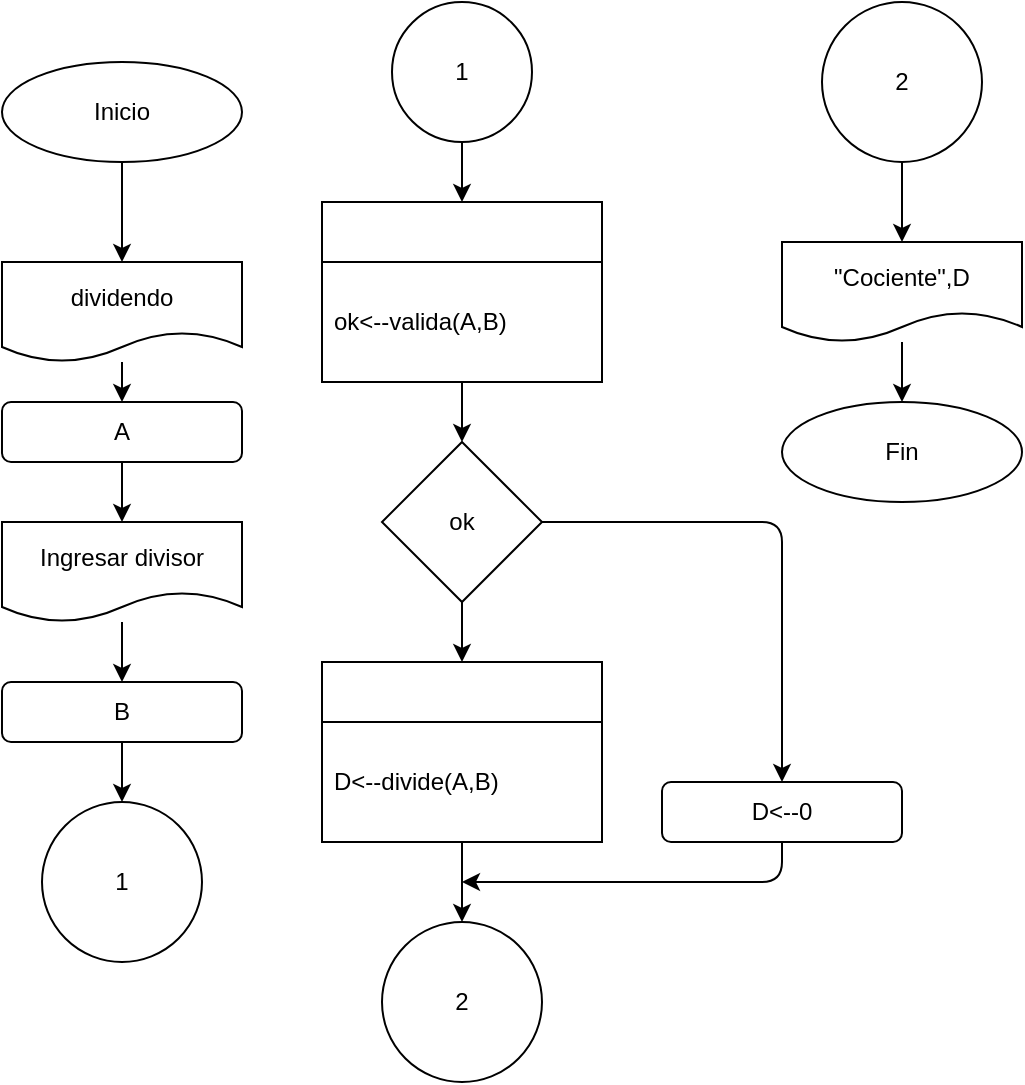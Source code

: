 <mxfile>
    <diagram id="DhXewp15lIKB7KImsJhi" name="Página-1">
        <mxGraphModel dx="880" dy="390" grid="1" gridSize="10" guides="1" tooltips="1" connect="1" arrows="1" fold="1" page="1" pageScale="1" pageWidth="827" pageHeight="1169" math="0" shadow="0">
            <root>
                <mxCell id="0"/>
                <mxCell id="1" parent="0"/>
                <mxCell id="18" style="edgeStyle=none;html=1;entryX=0.5;entryY=0;entryDx=0;entryDy=0;" parent="1" source="2" target="17" edge="1">
                    <mxGeometry relative="1" as="geometry"/>
                </mxCell>
                <mxCell id="2" value="Inicio" style="ellipse;whiteSpace=wrap;html=1;" parent="1" vertex="1">
                    <mxGeometry x="170" y="60" width="120" height="50" as="geometry"/>
                </mxCell>
                <mxCell id="21" style="edgeStyle=none;html=1;entryX=0.5;entryY=0;entryDx=0;entryDy=0;" parent="1" source="3" target="20" edge="1">
                    <mxGeometry relative="1" as="geometry"/>
                </mxCell>
                <mxCell id="3" value="A" style="rounded=1;whiteSpace=wrap;html=1;" parent="1" vertex="1">
                    <mxGeometry x="170" y="230" width="120" height="30" as="geometry"/>
                </mxCell>
                <mxCell id="19" style="edgeStyle=none;html=1;entryX=0.5;entryY=0;entryDx=0;entryDy=0;" parent="1" source="17" target="3" edge="1">
                    <mxGeometry relative="1" as="geometry"/>
                </mxCell>
                <mxCell id="17" value="dividendo" style="shape=document;whiteSpace=wrap;html=1;boundedLbl=1;" parent="1" vertex="1">
                    <mxGeometry x="170" y="160" width="120" height="50" as="geometry"/>
                </mxCell>
                <mxCell id="23" style="edgeStyle=none;html=1;" parent="1" source="20" target="22" edge="1">
                    <mxGeometry relative="1" as="geometry"/>
                </mxCell>
                <mxCell id="20" value="Ingresar divisor" style="shape=document;whiteSpace=wrap;html=1;boundedLbl=1;" parent="1" vertex="1">
                    <mxGeometry x="170" y="290" width="120" height="50" as="geometry"/>
                </mxCell>
                <mxCell id="25" style="edgeStyle=none;html=1;entryX=0.5;entryY=0;entryDx=0;entryDy=0;" parent="1" source="22" target="24" edge="1">
                    <mxGeometry relative="1" as="geometry"/>
                </mxCell>
                <mxCell id="22" value="B" style="rounded=1;whiteSpace=wrap;html=1;" parent="1" vertex="1">
                    <mxGeometry x="170" y="370" width="120" height="30" as="geometry"/>
                </mxCell>
                <mxCell id="24" value="1" style="ellipse;whiteSpace=wrap;html=1;aspect=fixed;" parent="1" vertex="1">
                    <mxGeometry x="190" y="430" width="80" height="80" as="geometry"/>
                </mxCell>
                <mxCell id="39" style="edgeStyle=none;html=1;entryX=0.5;entryY=0;entryDx=0;entryDy=0;" parent="1" source="26" target="35" edge="1">
                    <mxGeometry relative="1" as="geometry"/>
                </mxCell>
                <mxCell id="26" value="1" style="ellipse;whiteSpace=wrap;html=1;aspect=fixed;" parent="1" vertex="1">
                    <mxGeometry x="365" y="30" width="70" height="70" as="geometry"/>
                </mxCell>
                <mxCell id="47" style="edgeStyle=none;html=1;exitX=0.5;exitY=1;exitDx=0;exitDy=0;entryX=0.5;entryY=0;entryDx=0;entryDy=0;" parent="1" source="35" target="40" edge="1">
                    <mxGeometry relative="1" as="geometry"/>
                </mxCell>
                <mxCell id="35" value="" style="swimlane;fontStyle=0;childLayout=stackLayout;horizontal=1;startSize=30;horizontalStack=0;resizeParent=1;resizeParentMax=0;resizeLast=0;collapsible=1;marginBottom=0;whiteSpace=wrap;html=1;" parent="1" vertex="1">
                    <mxGeometry x="330" y="130" width="140" height="90" as="geometry"/>
                </mxCell>
                <mxCell id="36" value="ok&amp;lt;--valida(A,B)" style="text;strokeColor=none;fillColor=none;align=left;verticalAlign=middle;spacingLeft=4;spacingRight=4;overflow=hidden;points=[[0,0.5],[1,0.5]];portConstraint=eastwest;rotatable=0;whiteSpace=wrap;html=1;" parent="35" vertex="1">
                    <mxGeometry y="30" width="140" height="60" as="geometry"/>
                </mxCell>
                <mxCell id="48" style="edgeStyle=none;html=1;exitX=0.5;exitY=1;exitDx=0;exitDy=0;entryX=0.5;entryY=0;entryDx=0;entryDy=0;" parent="1" source="40" target="41" edge="1">
                    <mxGeometry relative="1" as="geometry"/>
                </mxCell>
                <mxCell id="53" style="edgeStyle=none;html=1;entryX=0.5;entryY=0;entryDx=0;entryDy=0;" parent="1" source="40" target="52" edge="1">
                    <mxGeometry relative="1" as="geometry">
                        <mxPoint x="590" y="360" as="targetPoint"/>
                        <Array as="points">
                            <mxPoint x="560" y="290"/>
                        </Array>
                    </mxGeometry>
                </mxCell>
                <mxCell id="40" value="ok" style="rhombus;whiteSpace=wrap;html=1;" parent="1" vertex="1">
                    <mxGeometry x="360" y="250" width="80" height="80" as="geometry"/>
                </mxCell>
                <mxCell id="49" style="edgeStyle=none;html=1;entryX=0.5;entryY=0;entryDx=0;entryDy=0;" parent="1" source="41" target="43" edge="1">
                    <mxGeometry relative="1" as="geometry"/>
                </mxCell>
                <mxCell id="41" value="" style="swimlane;fontStyle=0;childLayout=stackLayout;horizontal=1;startSize=30;horizontalStack=0;resizeParent=1;resizeParentMax=0;resizeLast=0;collapsible=1;marginBottom=0;whiteSpace=wrap;html=1;" parent="1" vertex="1">
                    <mxGeometry x="330" y="360" width="140" height="90" as="geometry"/>
                </mxCell>
                <mxCell id="42" value="D&amp;lt;--divide(A,B)" style="text;strokeColor=none;fillColor=none;align=left;verticalAlign=middle;spacingLeft=4;spacingRight=4;overflow=hidden;points=[[0,0.5],[1,0.5]];portConstraint=eastwest;rotatable=0;whiteSpace=wrap;html=1;" parent="41" vertex="1">
                    <mxGeometry y="30" width="140" height="60" as="geometry"/>
                </mxCell>
                <mxCell id="43" value="2" style="ellipse;whiteSpace=wrap;html=1;aspect=fixed;" parent="1" vertex="1">
                    <mxGeometry x="360" y="490" width="80" height="80" as="geometry"/>
                </mxCell>
                <mxCell id="50" style="edgeStyle=none;html=1;entryX=0.5;entryY=0;entryDx=0;entryDy=0;" parent="1" source="44" target="45" edge="1">
                    <mxGeometry relative="1" as="geometry"/>
                </mxCell>
                <mxCell id="44" value="2" style="ellipse;whiteSpace=wrap;html=1;aspect=fixed;" parent="1" vertex="1">
                    <mxGeometry x="580" y="30" width="80" height="80" as="geometry"/>
                </mxCell>
                <mxCell id="51" style="edgeStyle=none;html=1;entryX=0.5;entryY=0;entryDx=0;entryDy=0;" parent="1" source="45" target="46" edge="1">
                    <mxGeometry relative="1" as="geometry"/>
                </mxCell>
                <mxCell id="45" value="&quot;Cociente&quot;,D" style="shape=document;whiteSpace=wrap;html=1;boundedLbl=1;" parent="1" vertex="1">
                    <mxGeometry x="560" y="150" width="120" height="50" as="geometry"/>
                </mxCell>
                <mxCell id="46" value="Fin" style="ellipse;whiteSpace=wrap;html=1;" parent="1" vertex="1">
                    <mxGeometry x="560" y="230" width="120" height="50" as="geometry"/>
                </mxCell>
                <mxCell id="54" style="edgeStyle=none;html=1;" parent="1" source="52" edge="1">
                    <mxGeometry relative="1" as="geometry">
                        <mxPoint x="400" y="470" as="targetPoint"/>
                        <Array as="points">
                            <mxPoint x="560" y="470"/>
                        </Array>
                    </mxGeometry>
                </mxCell>
                <mxCell id="52" value="D&amp;lt;--0" style="rounded=1;whiteSpace=wrap;html=1;" parent="1" vertex="1">
                    <mxGeometry x="500" y="420" width="120" height="30" as="geometry"/>
                </mxCell>
            </root>
        </mxGraphModel>
    </diagram>
</mxfile>